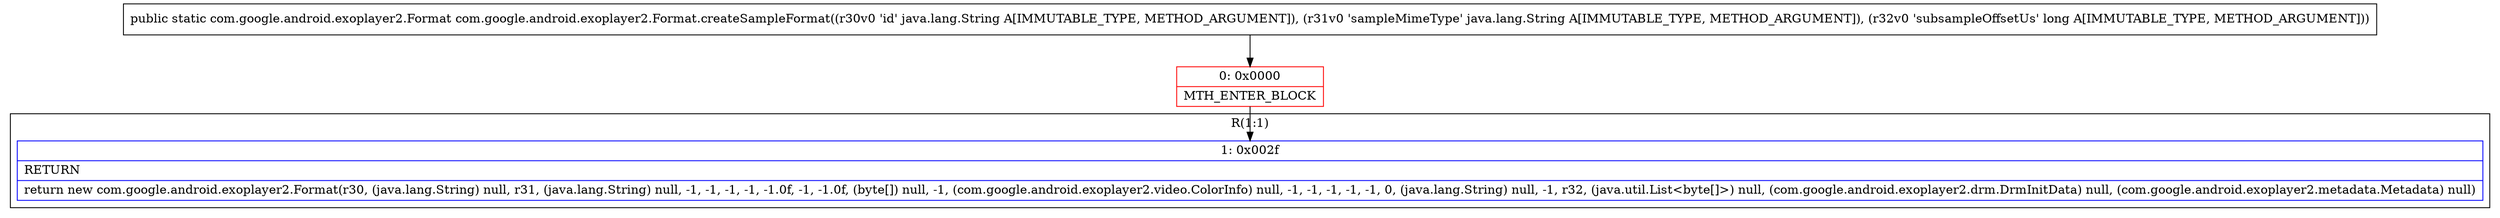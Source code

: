 digraph "CFG forcom.google.android.exoplayer2.Format.createSampleFormat(Ljava\/lang\/String;Ljava\/lang\/String;J)Lcom\/google\/android\/exoplayer2\/Format;" {
subgraph cluster_Region_169970764 {
label = "R(1:1)";
node [shape=record,color=blue];
Node_1 [shape=record,label="{1\:\ 0x002f|RETURN\l|return new com.google.android.exoplayer2.Format(r30, (java.lang.String) null, r31, (java.lang.String) null, \-1, \-1, \-1, \-1, \-1.0f, \-1, \-1.0f, (byte[]) null, \-1, (com.google.android.exoplayer2.video.ColorInfo) null, \-1, \-1, \-1, \-1, \-1, 0, (java.lang.String) null, \-1, r32, (java.util.List\<byte[]\>) null, (com.google.android.exoplayer2.drm.DrmInitData) null, (com.google.android.exoplayer2.metadata.Metadata) null)\l}"];
}
Node_0 [shape=record,color=red,label="{0\:\ 0x0000|MTH_ENTER_BLOCK\l}"];
MethodNode[shape=record,label="{public static com.google.android.exoplayer2.Format com.google.android.exoplayer2.Format.createSampleFormat((r30v0 'id' java.lang.String A[IMMUTABLE_TYPE, METHOD_ARGUMENT]), (r31v0 'sampleMimeType' java.lang.String A[IMMUTABLE_TYPE, METHOD_ARGUMENT]), (r32v0 'subsampleOffsetUs' long A[IMMUTABLE_TYPE, METHOD_ARGUMENT])) }"];
MethodNode -> Node_0;
Node_0 -> Node_1;
}

